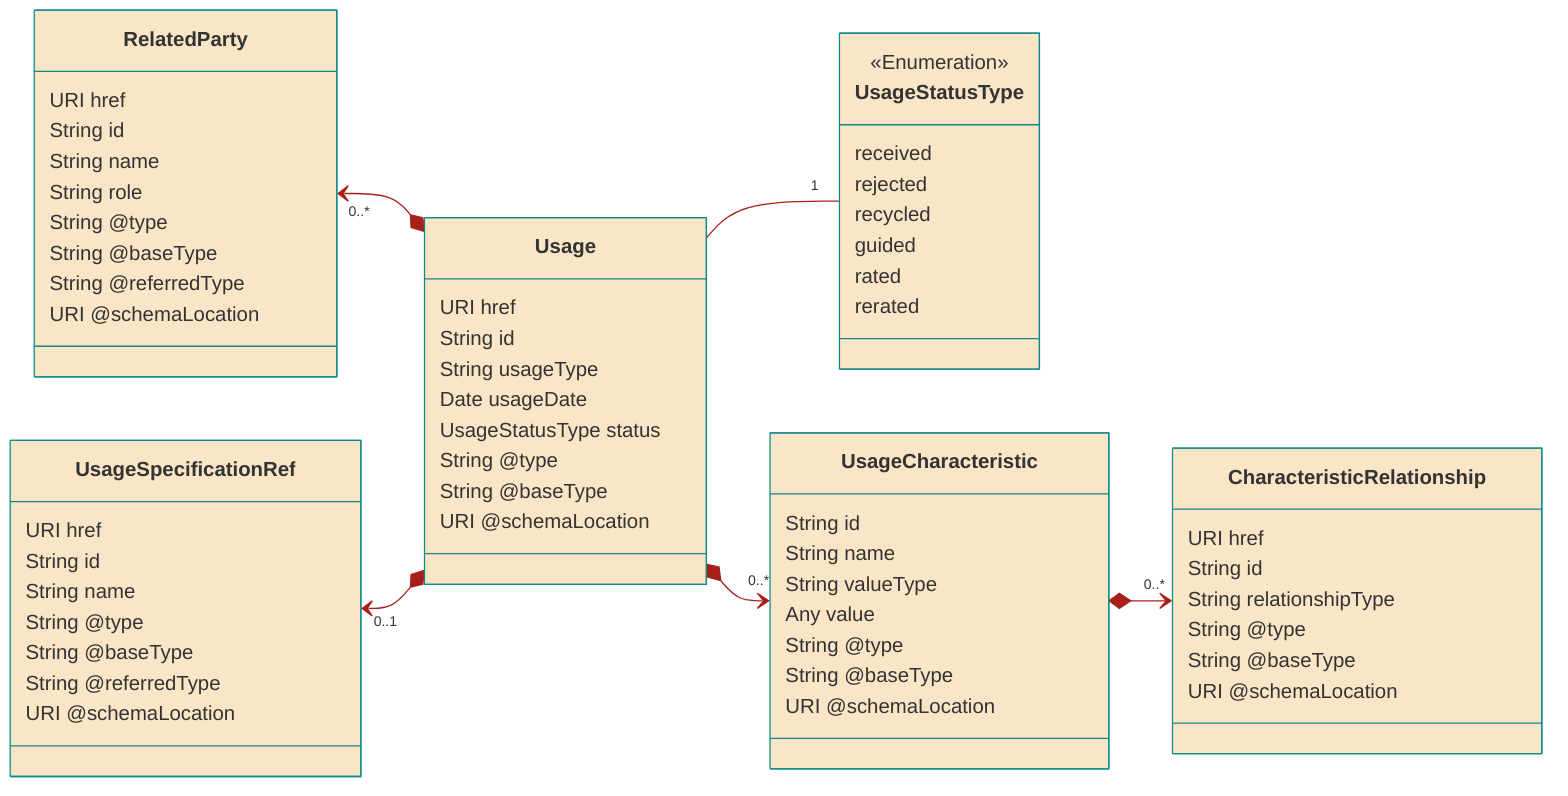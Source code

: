%%{init: {'theme': 'base', 'themeVariables': {
  'lineColor': '#a8201a',
  'primaryColor': '#fae5c7',
  'primaryBorderColor': '#0f8b8d'
}}}%%
classDiagram
  direction LR
  class RelatedParty{
    URI href
    String id
    String name
    String role
    String @type
    String @baseType
    String @referredType
    URI @schemaLocation
  }
  class UsageSpecificationRef{
    URI href
    String id
    String name
    String @type
    String @baseType
    String @referredType
    URI @schemaLocation
  }
  class Usage{
    URI href
    String id
    String usageType
    Date usageDate
    UsageStatusType status
    String @type
    String @baseType
    URI @schemaLocation
  }
  class UsageStatusType{
    <<Enumeration>>
    received
    rejected
    recycled
    guided
    rated
    rerated
  }
  class UsageCharacteristic{
    String id
    String name
    String valueType
    Any value
    String @type
    String @baseType
    URI @schemaLocation
  }
  class CharacteristicRelationship{
    URI href
    String id
    String relationshipType
    String @type
    String @baseType
    URI @schemaLocation
  }
  RelatedParty "0..*" <--* Usage
  UsageSpecificationRef "0..1" <--* Usage
  Usage -- "1" UsageStatusType
  Usage *--> "0..*" UsageCharacteristic
  UsageCharacteristic *--> "0..*" CharacteristicRelationship